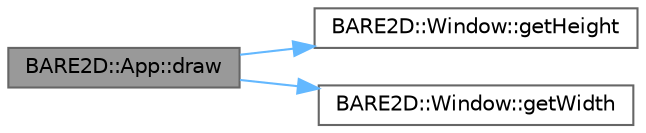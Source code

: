 digraph "BARE2D::App::draw"
{
 // INTERACTIVE_SVG=YES
 // LATEX_PDF_SIZE
  bgcolor="transparent";
  edge [fontname=Helvetica,fontsize=10,labelfontname=Helvetica,labelfontsize=10];
  node [fontname=Helvetica,fontsize=10,shape=box,height=0.2,width=0.4];
  rankdir="LR";
  Node1 [label="BARE2D::App::draw",height=0.2,width=0.4,color="gray40", fillcolor="grey60", style="filled", fontcolor="black",tooltip="Draws the current screen, based on that screen's drawing protocol."];
  Node1 -> Node2 [color="steelblue1",style="solid"];
  Node2 [label="BARE2D::Window::getHeight",height=0.2,width=0.4,color="grey40", fillcolor="white", style="filled",URL="$class_b_a_r_e2_d_1_1_window.html#adce1ecfb27ebd91fd455d1e04f855496",tooltip="Returns the height of the window."];
  Node1 -> Node3 [color="steelblue1",style="solid"];
  Node3 [label="BARE2D::Window::getWidth",height=0.2,width=0.4,color="grey40", fillcolor="white", style="filled",URL="$class_b_a_r_e2_d_1_1_window.html#ae0055549c7e1f9b1e16e71b1cb17ac54",tooltip="Returns the width of the window."];
}
